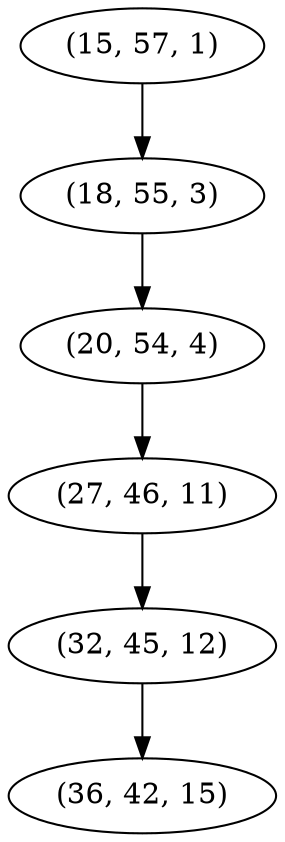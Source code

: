 digraph tree {
    "(15, 57, 1)";
    "(18, 55, 3)";
    "(20, 54, 4)";
    "(27, 46, 11)";
    "(32, 45, 12)";
    "(36, 42, 15)";
    "(15, 57, 1)" -> "(18, 55, 3)";
    "(18, 55, 3)" -> "(20, 54, 4)";
    "(20, 54, 4)" -> "(27, 46, 11)";
    "(27, 46, 11)" -> "(32, 45, 12)";
    "(32, 45, 12)" -> "(36, 42, 15)";
}
